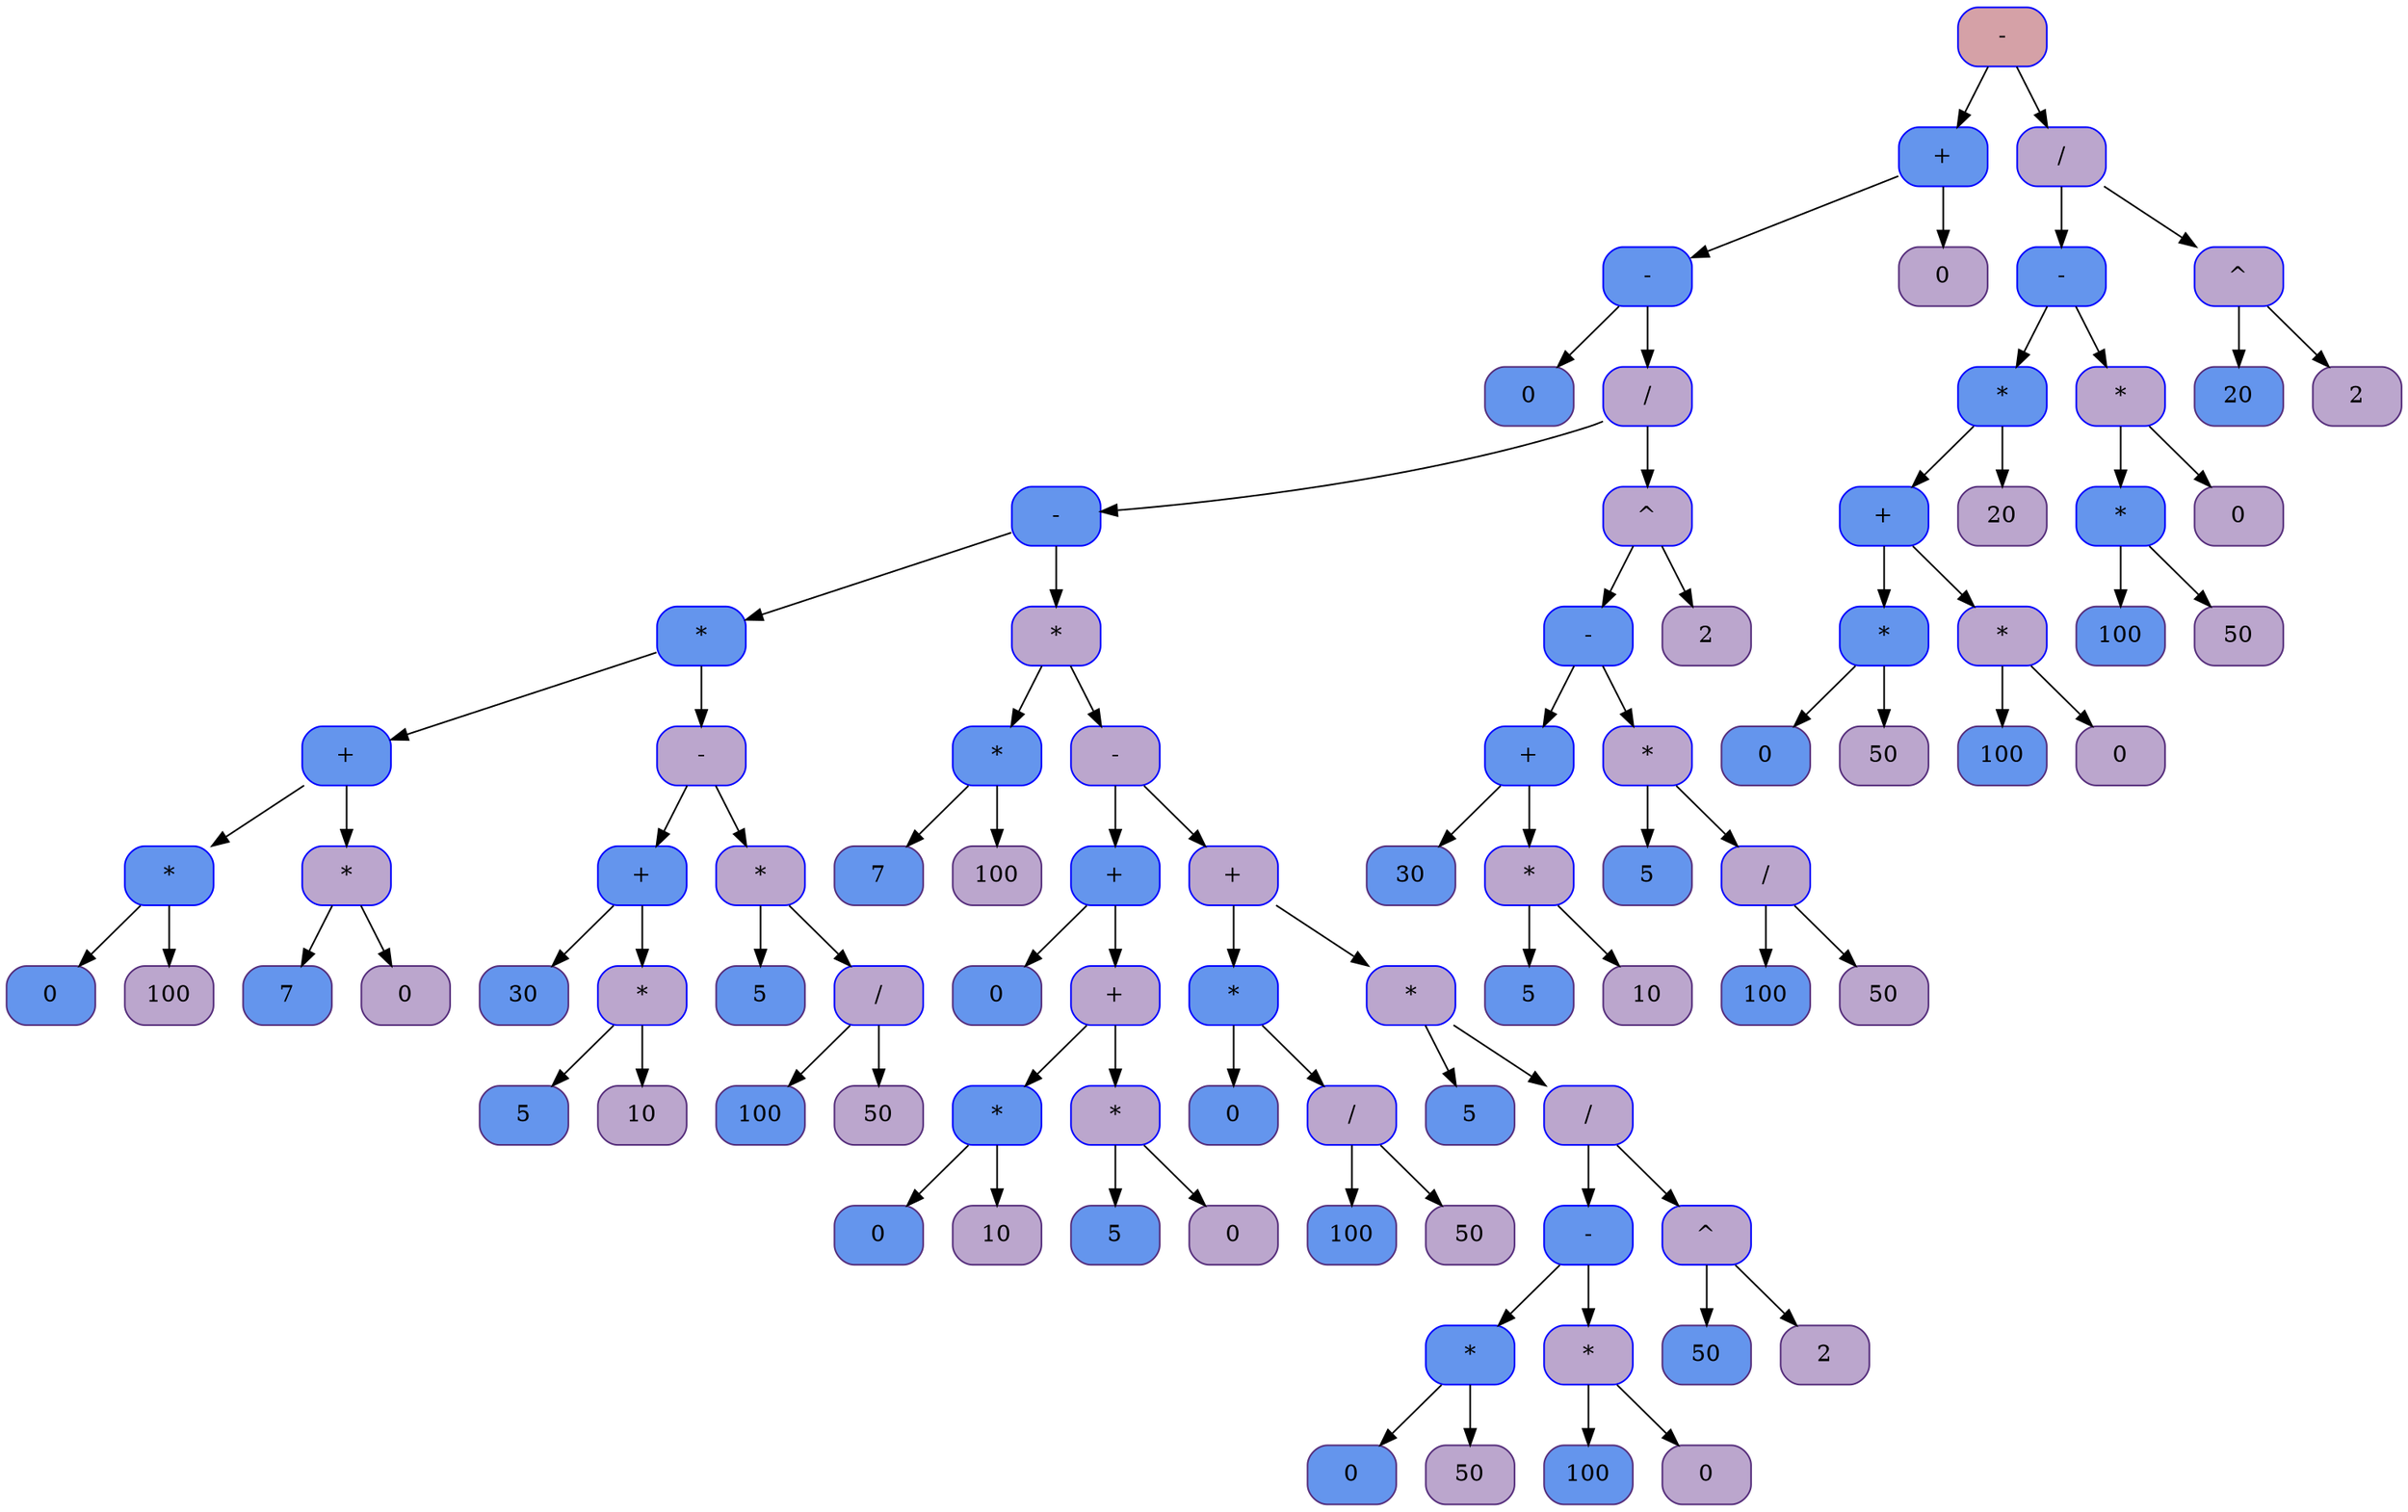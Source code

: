 digraph tree {
	node [shape=Mrecord, style=filled,                            fillcolor="#bba6cd", color="#552d7b"];
7440 [shape=record, style="filled,rounded", color=" #0000ff ",                          fillcolor="#d5a1a7", fontsize=14, label=" - "];
	7440 -> 7376;
7376 [shape=record, style="filled,rounded", color=" #0000ff ",                          fillcolor="#6495ed", fontsize=14, label=" + "];
	7376 -> 7312;
7312 [shape=record, style="filled,rounded", color=" #0000ff ",                          fillcolor="#6495ed", fontsize=14, label=" - "];
	7312 -> 7248;
7248 [shape=record, style="filled,rounded", color="#552d7b",                          fillcolor="#6495ed", fontsize=14, label=" 0 "];
	7312 -> 7184;
7184 [shape=record, style="filled,rounded", color=" #0000ff ",                          fillcolor="#bba6cd", fontsize=14, label=" / "];
	7184 -> 7120;
7120 [shape=record, style="filled,rounded", color=" #0000ff ",                          fillcolor="#6495ed", fontsize=14, label=" - "];
	7120 -> 7056;
7056 [shape=record, style="filled,rounded", color=" #0000ff ",                          fillcolor="#6495ed", fontsize=14, label=" * "];
	7056 -> 6992;
6992 [shape=record, style="filled,rounded", color=" #0000ff ",                          fillcolor="#6495ed", fontsize=14, label=" + "];
	6992 -> 6928;
6928 [shape=record, style="filled,rounded", color=" #0000ff ",                          fillcolor="#6495ed", fontsize=14, label=" * "];
	6928 -> 6864;
6864 [shape=record, style="filled,rounded", color="#552d7b",                          fillcolor="#6495ed", fontsize=14, label=" 0 "];
	6928 -> 6800;
6800 [shape=record, style="filled,rounded", color="#552d7b",                          fillcolor="#bba6cd", fontsize=14, label=" 100 "];
	6992 -> 6736;
6736 [shape=record, style="filled,rounded", color=" #0000ff ",                          fillcolor="#bba6cd", fontsize=14, label=" * "];
	6736 -> 6672;
6672 [shape=record, style="filled,rounded", color="#552d7b",                          fillcolor="#6495ed", fontsize=14, label=" 7 "];
	6736 -> 6608;
6608 [shape=record, style="filled,rounded", color="#552d7b",                          fillcolor="#bba6cd", fontsize=14, label=" 0 "];
	7056 -> 5904;
5904 [shape=record, style="filled,rounded", color=" #0000ff ",                          fillcolor="#bba6cd", fontsize=14, label=" - "];
	5904 -> 5968;
5968 [shape=record, style="filled,rounded", color=" #0000ff ",                          fillcolor="#6495ed", fontsize=14, label=" + "];
	5968 -> 6032;
6032 [shape=record, style="filled,rounded", color="#552d7b",                          fillcolor="#6495ed", fontsize=14, label=" 30 "];
	5968 -> 6096;
6096 [shape=record, style="filled,rounded", color=" #0000ff ",                          fillcolor="#bba6cd", fontsize=14, label=" * "];
	6096 -> 6160;
6160 [shape=record, style="filled,rounded", color="#552d7b",                          fillcolor="#6495ed", fontsize=14, label=" 5 "];
	6096 -> 6224;
6224 [shape=record, style="filled,rounded", color="#552d7b",                          fillcolor="#bba6cd", fontsize=14, label=" 10 "];
	5904 -> 6288;
6288 [shape=record, style="filled,rounded", color=" #0000ff ",                          fillcolor="#bba6cd", fontsize=14, label=" * "];
	6288 -> 6352;
6352 [shape=record, style="filled,rounded", color="#552d7b",                          fillcolor="#6495ed", fontsize=14, label=" 5 "];
	6288 -> 6416;
6416 [shape=record, style="filled,rounded", color=" #0000ff ",                          fillcolor="#bba6cd", fontsize=14, label=" / "];
	6416 -> 6480;
6480 [shape=record, style="filled,rounded", color="#552d7b",                          fillcolor="#6495ed", fontsize=14, label=" 100 "];
	6416 -> 6544;
6544 [shape=record, style="filled,rounded", color="#552d7b",                          fillcolor="#bba6cd", fontsize=14, label=" 50 "];
	7120 -> 5840;
5840 [shape=record, style="filled,rounded", color=" #0000ff ",                          fillcolor="#bba6cd", fontsize=14, label=" * "];
	5840 -> 5648;
5648 [shape=record, style="filled,rounded", color=" #0000ff ",                          fillcolor="#6495ed", fontsize=14, label=" * "];
	5648 -> 5712;
5712 [shape=record, style="filled,rounded", color="#552d7b",                          fillcolor="#6495ed", fontsize=14, label=" 7 "];
	5648 -> 5776;
5776 [shape=record, style="filled,rounded", color="#552d7b",                          fillcolor="#bba6cd", fontsize=14, label=" 100 "];
	5840 -> 5584;
5584 [shape=record, style="filled,rounded", color=" #0000ff ",                          fillcolor="#bba6cd", fontsize=14, label=" - "];
	5584 -> 5520;
5520 [shape=record, style="filled,rounded", color=" #0000ff ",                          fillcolor="#6495ed", fontsize=14, label=" + "];
	5520 -> 5456;
5456 [shape=record, style="filled,rounded", color="#552d7b",                          fillcolor="#6495ed", fontsize=14, label=" 0 "];
	5520 -> 5392;
5392 [shape=record, style="filled,rounded", color=" #0000ff ",                          fillcolor="#bba6cd", fontsize=14, label=" + "];
	5392 -> 5328;
5328 [shape=record, style="filled,rounded", color=" #0000ff ",                          fillcolor="#6495ed", fontsize=14, label=" * "];
	5328 -> 5264;
5264 [shape=record, style="filled,rounded", color="#552d7b",                          fillcolor="#6495ed", fontsize=14, label=" 0 "];
	5328 -> 5200;
5200 [shape=record, style="filled,rounded", color="#552d7b",                          fillcolor="#bba6cd", fontsize=14, label=" 10 "];
	5392 -> 5136;
5136 [shape=record, style="filled,rounded", color=" #0000ff ",                          fillcolor="#bba6cd", fontsize=14, label=" * "];
	5136 -> 5072;
5072 [shape=record, style="filled,rounded", color="#552d7b",                          fillcolor="#6495ed", fontsize=14, label=" 5 "];
	5136 -> 5008;
5008 [shape=record, style="filled,rounded", color="#552d7b",                          fillcolor="#bba6cd", fontsize=14, label=" 0 "];
	5584 -> 4944;
4944 [shape=record, style="filled,rounded", color=" #0000ff ",                          fillcolor="#bba6cd", fontsize=14, label=" + "];
	4944 -> 4880;
4880 [shape=record, style="filled,rounded", color=" #0000ff ",                          fillcolor="#6495ed", fontsize=14, label=" * "];
	4880 -> 4816;
4816 [shape=record, style="filled,rounded", color="#552d7b",                          fillcolor="#6495ed", fontsize=14, label=" 0 "];
	4880 -> 4624;
4624 [shape=record, style="filled,rounded", color=" #0000ff ",                          fillcolor="#bba6cd", fontsize=14, label=" / "];
	4624 -> 4688;
4688 [shape=record, style="filled,rounded", color="#552d7b",                          fillcolor="#6495ed", fontsize=14, label=" 100 "];
	4624 -> 4752;
4752 [shape=record, style="filled,rounded", color="#552d7b",                          fillcolor="#bba6cd", fontsize=14, label=" 50 "];
	4944 -> 4560;
4560 [shape=record, style="filled,rounded", color=" #0000ff ",                          fillcolor="#bba6cd", fontsize=14, label=" * "];
	4560 -> 4496;
4496 [shape=record, style="filled,rounded", color="#552d7b",                          fillcolor="#6495ed", fontsize=14, label=" 5 "];
	4560 -> 4432;
4432 [shape=record, style="filled,rounded", color=" #0000ff ",                          fillcolor="#bba6cd", fontsize=14, label=" / "];
	4432 -> 4368;
4368 [shape=record, style="filled,rounded", color=" #0000ff ",                          fillcolor="#6495ed", fontsize=14, label=" - "];
	4368 -> 4304;
4304 [shape=record, style="filled,rounded", color=" #0000ff ",                          fillcolor="#6495ed", fontsize=14, label=" * "];
	4304 -> 4240;
4240 [shape=record, style="filled,rounded", color="#552d7b",                          fillcolor="#6495ed", fontsize=14, label=" 0 "];
	4304 -> 4176;
4176 [shape=record, style="filled,rounded", color="#552d7b",                          fillcolor="#bba6cd", fontsize=14, label=" 50 "];
	4368 -> 4112;
4112 [shape=record, style="filled,rounded", color=" #0000ff ",                          fillcolor="#bba6cd", fontsize=14, label=" * "];
	4112 -> 4048;
4048 [shape=record, style="filled,rounded", color="#552d7b",                          fillcolor="#6495ed", fontsize=14, label=" 100 "];
	4112 -> 3984;
3984 [shape=record, style="filled,rounded", color="#552d7b",                          fillcolor="#bba6cd", fontsize=14, label=" 0 "];
	4432 -> 3920;
3920 [shape=record, style="filled,rounded", color=" #0000ff ",                          fillcolor="#bba6cd", fontsize=14, label=" ^ "];
	3920 -> 3856;
3856 [shape=record, style="filled,rounded", color="#552d7b",                          fillcolor="#6495ed", fontsize=14, label=" 50 "];
	3920 -> 3792;
3792 [shape=record, style="filled,rounded", color="#552d7b",                          fillcolor="#bba6cd", fontsize=14, label=" 2 "];
	7184 -> 3728;
3728 [shape=record, style="filled,rounded", color=" #0000ff ",                          fillcolor="#bba6cd", fontsize=14, label=" ^ "];
	3728 -> 3024;
3024 [shape=record, style="filled,rounded", color=" #0000ff ",                          fillcolor="#6495ed", fontsize=14, label=" - "];
	3024 -> 3088;
3088 [shape=record, style="filled,rounded", color=" #0000ff ",                          fillcolor="#6495ed", fontsize=14, label=" + "];
	3088 -> 3152;
3152 [shape=record, style="filled,rounded", color="#552d7b",                          fillcolor="#6495ed", fontsize=14, label=" 30 "];
	3088 -> 3216;
3216 [shape=record, style="filled,rounded", color=" #0000ff ",                          fillcolor="#bba6cd", fontsize=14, label=" * "];
	3216 -> 3280;
3280 [shape=record, style="filled,rounded", color="#552d7b",                          fillcolor="#6495ed", fontsize=14, label=" 5 "];
	3216 -> 3344;
3344 [shape=record, style="filled,rounded", color="#552d7b",                          fillcolor="#bba6cd", fontsize=14, label=" 10 "];
	3024 -> 3408;
3408 [shape=record, style="filled,rounded", color=" #0000ff ",                          fillcolor="#bba6cd", fontsize=14, label=" * "];
	3408 -> 3472;
3472 [shape=record, style="filled,rounded", color="#552d7b",                          fillcolor="#6495ed", fontsize=14, label=" 5 "];
	3408 -> 3536;
3536 [shape=record, style="filled,rounded", color=" #0000ff ",                          fillcolor="#bba6cd", fontsize=14, label=" / "];
	3536 -> 3600;
3600 [shape=record, style="filled,rounded", color="#552d7b",                          fillcolor="#6495ed", fontsize=14, label=" 100 "];
	3536 -> 3664;
3664 [shape=record, style="filled,rounded", color="#552d7b",                          fillcolor="#bba6cd", fontsize=14, label=" 50 "];
	3728 -> 2960;
2960 [shape=record, style="filled,rounded", color="#552d7b",                          fillcolor="#bba6cd", fontsize=14, label=" 2 "];
	7376 -> 2896;
2896 [shape=record, style="filled,rounded", color="#552d7b",                          fillcolor="#bba6cd", fontsize=14, label=" 0 "];
	7440 -> 2832;
2832 [shape=record, style="filled,rounded", color=" #0000ff ",                          fillcolor="#bba6cd", fontsize=14, label=" / "];
	2832 -> 2768;
2768 [shape=record, style="filled,rounded", color=" #0000ff ",                          fillcolor="#6495ed", fontsize=14, label=" - "];
	2768 -> 2704;
2704 [shape=record, style="filled,rounded", color=" #0000ff ",                          fillcolor="#6495ed", fontsize=14, label=" * "];
	2704 -> 2640;
2640 [shape=record, style="filled,rounded", color=" #0000ff ",                          fillcolor="#6495ed", fontsize=14, label=" + "];
	2640 -> 2576;
2576 [shape=record, style="filled,rounded", color=" #0000ff ",                          fillcolor="#6495ed", fontsize=14, label=" * "];
	2576 -> 2512;
2512 [shape=record, style="filled,rounded", color="#552d7b",                          fillcolor="#6495ed", fontsize=14, label=" 0 "];
	2576 -> 2448;
2448 [shape=record, style="filled,rounded", color="#552d7b",                          fillcolor="#bba6cd", fontsize=14, label=" 50 "];
	2640 -> 2384;
2384 [shape=record, style="filled,rounded", color=" #0000ff ",                          fillcolor="#bba6cd", fontsize=14, label=" * "];
	2384 -> 2320;
2320 [shape=record, style="filled,rounded", color="#552d7b",                          fillcolor="#6495ed", fontsize=14, label=" 100 "];
	2384 -> 2256;
2256 [shape=record, style="filled,rounded", color="#552d7b",                          fillcolor="#bba6cd", fontsize=14, label=" 0 "];
	2704 -> 2192;
2192 [shape=record, style="filled,rounded", color="#552d7b",                          fillcolor="#bba6cd", fontsize=14, label=" 20 "];
	2768 -> 2128;
2128 [shape=record, style="filled,rounded", color=" #0000ff ",                          fillcolor="#bba6cd", fontsize=14, label=" * "];
	2128 -> 1936;
1936 [shape=record, style="filled,rounded", color=" #0000ff ",                          fillcolor="#6495ed", fontsize=14, label=" * "];
	1936 -> 2000;
2000 [shape=record, style="filled,rounded", color="#552d7b",                          fillcolor="#6495ed", fontsize=14, label=" 100 "];
	1936 -> 2064;
2064 [shape=record, style="filled,rounded", color="#552d7b",                          fillcolor="#bba6cd", fontsize=14, label=" 50 "];
	2128 -> 1872;
1872 [shape=record, style="filled,rounded", color="#552d7b",                          fillcolor="#bba6cd", fontsize=14, label=" 0 "];
	2832 -> 1808;
1808 [shape=record, style="filled,rounded", color=" #0000ff ",                          fillcolor="#bba6cd", fontsize=14, label=" ^ "];
	1808 -> 1744;
1744 [shape=record, style="filled,rounded", color="#552d7b",                          fillcolor="#6495ed", fontsize=14, label=" 20 "];
	1808 -> 1680;
1680 [shape=record, style="filled,rounded", color="#552d7b",                          fillcolor="#bba6cd", fontsize=14, label=" 2 "];
}
